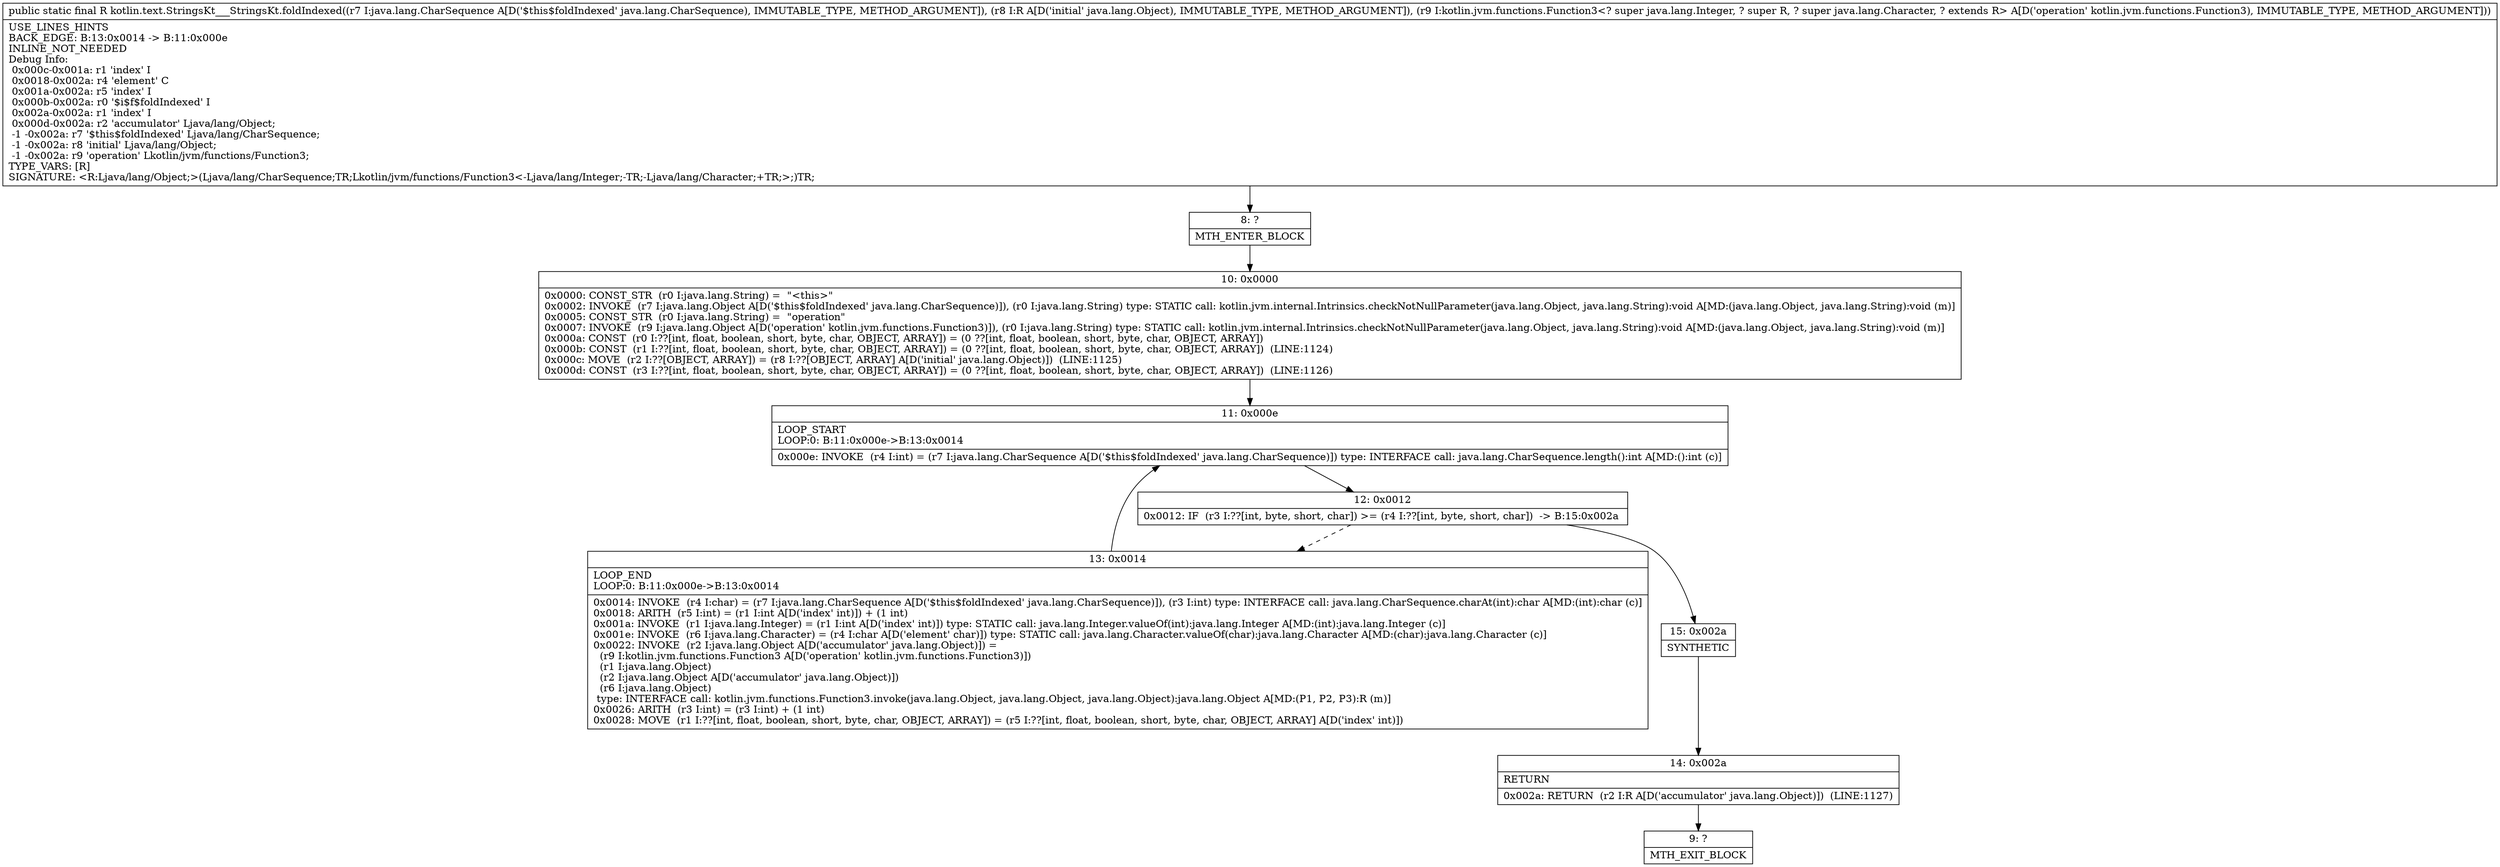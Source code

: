 digraph "CFG forkotlin.text.StringsKt___StringsKt.foldIndexed(Ljava\/lang\/CharSequence;Ljava\/lang\/Object;Lkotlin\/jvm\/functions\/Function3;)Ljava\/lang\/Object;" {
Node_8 [shape=record,label="{8\:\ ?|MTH_ENTER_BLOCK\l}"];
Node_10 [shape=record,label="{10\:\ 0x0000|0x0000: CONST_STR  (r0 I:java.lang.String) =  \"\<this\>\" \l0x0002: INVOKE  (r7 I:java.lang.Object A[D('$this$foldIndexed' java.lang.CharSequence)]), (r0 I:java.lang.String) type: STATIC call: kotlin.jvm.internal.Intrinsics.checkNotNullParameter(java.lang.Object, java.lang.String):void A[MD:(java.lang.Object, java.lang.String):void (m)]\l0x0005: CONST_STR  (r0 I:java.lang.String) =  \"operation\" \l0x0007: INVOKE  (r9 I:java.lang.Object A[D('operation' kotlin.jvm.functions.Function3)]), (r0 I:java.lang.String) type: STATIC call: kotlin.jvm.internal.Intrinsics.checkNotNullParameter(java.lang.Object, java.lang.String):void A[MD:(java.lang.Object, java.lang.String):void (m)]\l0x000a: CONST  (r0 I:??[int, float, boolean, short, byte, char, OBJECT, ARRAY]) = (0 ??[int, float, boolean, short, byte, char, OBJECT, ARRAY]) \l0x000b: CONST  (r1 I:??[int, float, boolean, short, byte, char, OBJECT, ARRAY]) = (0 ??[int, float, boolean, short, byte, char, OBJECT, ARRAY])  (LINE:1124)\l0x000c: MOVE  (r2 I:??[OBJECT, ARRAY]) = (r8 I:??[OBJECT, ARRAY] A[D('initial' java.lang.Object)])  (LINE:1125)\l0x000d: CONST  (r3 I:??[int, float, boolean, short, byte, char, OBJECT, ARRAY]) = (0 ??[int, float, boolean, short, byte, char, OBJECT, ARRAY])  (LINE:1126)\l}"];
Node_11 [shape=record,label="{11\:\ 0x000e|LOOP_START\lLOOP:0: B:11:0x000e\-\>B:13:0x0014\l|0x000e: INVOKE  (r4 I:int) = (r7 I:java.lang.CharSequence A[D('$this$foldIndexed' java.lang.CharSequence)]) type: INTERFACE call: java.lang.CharSequence.length():int A[MD:():int (c)]\l}"];
Node_12 [shape=record,label="{12\:\ 0x0012|0x0012: IF  (r3 I:??[int, byte, short, char]) \>= (r4 I:??[int, byte, short, char])  \-\> B:15:0x002a \l}"];
Node_13 [shape=record,label="{13\:\ 0x0014|LOOP_END\lLOOP:0: B:11:0x000e\-\>B:13:0x0014\l|0x0014: INVOKE  (r4 I:char) = (r7 I:java.lang.CharSequence A[D('$this$foldIndexed' java.lang.CharSequence)]), (r3 I:int) type: INTERFACE call: java.lang.CharSequence.charAt(int):char A[MD:(int):char (c)]\l0x0018: ARITH  (r5 I:int) = (r1 I:int A[D('index' int)]) + (1 int) \l0x001a: INVOKE  (r1 I:java.lang.Integer) = (r1 I:int A[D('index' int)]) type: STATIC call: java.lang.Integer.valueOf(int):java.lang.Integer A[MD:(int):java.lang.Integer (c)]\l0x001e: INVOKE  (r6 I:java.lang.Character) = (r4 I:char A[D('element' char)]) type: STATIC call: java.lang.Character.valueOf(char):java.lang.Character A[MD:(char):java.lang.Character (c)]\l0x0022: INVOKE  (r2 I:java.lang.Object A[D('accumulator' java.lang.Object)]) = \l  (r9 I:kotlin.jvm.functions.Function3 A[D('operation' kotlin.jvm.functions.Function3)])\l  (r1 I:java.lang.Object)\l  (r2 I:java.lang.Object A[D('accumulator' java.lang.Object)])\l  (r6 I:java.lang.Object)\l type: INTERFACE call: kotlin.jvm.functions.Function3.invoke(java.lang.Object, java.lang.Object, java.lang.Object):java.lang.Object A[MD:(P1, P2, P3):R (m)]\l0x0026: ARITH  (r3 I:int) = (r3 I:int) + (1 int) \l0x0028: MOVE  (r1 I:??[int, float, boolean, short, byte, char, OBJECT, ARRAY]) = (r5 I:??[int, float, boolean, short, byte, char, OBJECT, ARRAY] A[D('index' int)]) \l}"];
Node_15 [shape=record,label="{15\:\ 0x002a|SYNTHETIC\l}"];
Node_14 [shape=record,label="{14\:\ 0x002a|RETURN\l|0x002a: RETURN  (r2 I:R A[D('accumulator' java.lang.Object)])  (LINE:1127)\l}"];
Node_9 [shape=record,label="{9\:\ ?|MTH_EXIT_BLOCK\l}"];
MethodNode[shape=record,label="{public static final R kotlin.text.StringsKt___StringsKt.foldIndexed((r7 I:java.lang.CharSequence A[D('$this$foldIndexed' java.lang.CharSequence), IMMUTABLE_TYPE, METHOD_ARGUMENT]), (r8 I:R A[D('initial' java.lang.Object), IMMUTABLE_TYPE, METHOD_ARGUMENT]), (r9 I:kotlin.jvm.functions.Function3\<? super java.lang.Integer, ? super R, ? super java.lang.Character, ? extends R\> A[D('operation' kotlin.jvm.functions.Function3), IMMUTABLE_TYPE, METHOD_ARGUMENT]))  | USE_LINES_HINTS\lBACK_EDGE: B:13:0x0014 \-\> B:11:0x000e\lINLINE_NOT_NEEDED\lDebug Info:\l  0x000c\-0x001a: r1 'index' I\l  0x0018\-0x002a: r4 'element' C\l  0x001a\-0x002a: r5 'index' I\l  0x000b\-0x002a: r0 '$i$f$foldIndexed' I\l  0x002a\-0x002a: r1 'index' I\l  0x000d\-0x002a: r2 'accumulator' Ljava\/lang\/Object;\l  \-1 \-0x002a: r7 '$this$foldIndexed' Ljava\/lang\/CharSequence;\l  \-1 \-0x002a: r8 'initial' Ljava\/lang\/Object;\l  \-1 \-0x002a: r9 'operation' Lkotlin\/jvm\/functions\/Function3;\lTYPE_VARS: [R]\lSIGNATURE: \<R:Ljava\/lang\/Object;\>(Ljava\/lang\/CharSequence;TR;Lkotlin\/jvm\/functions\/Function3\<\-Ljava\/lang\/Integer;\-TR;\-Ljava\/lang\/Character;+TR;\>;)TR;\l}"];
MethodNode -> Node_8;Node_8 -> Node_10;
Node_10 -> Node_11;
Node_11 -> Node_12;
Node_12 -> Node_13[style=dashed];
Node_12 -> Node_15;
Node_13 -> Node_11;
Node_15 -> Node_14;
Node_14 -> Node_9;
}

